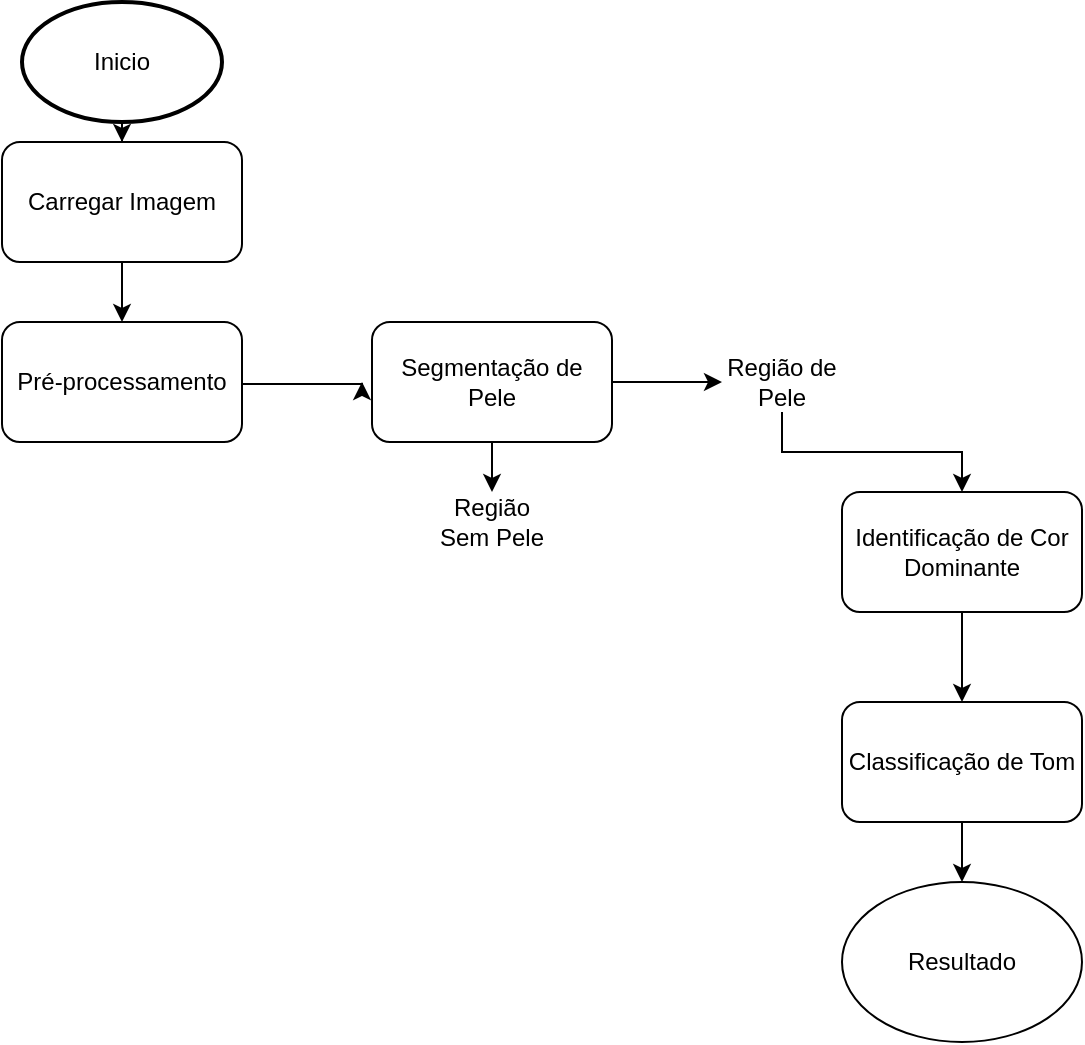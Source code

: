 <mxfile version="21.7.2" type="github">
  <diagram name="Page-1" id="Nu6TCX61glT7drE7bz35">
    <mxGraphModel dx="1088" dy="497" grid="1" gridSize="10" guides="1" tooltips="1" connect="1" arrows="1" fold="1" page="1" pageScale="1" pageWidth="850" pageHeight="1100" math="0" shadow="0">
      <root>
        <mxCell id="0" />
        <mxCell id="1" parent="0" />
        <mxCell id="I9uFl2cCiCg_D7ChLjlu-6" value="" style="edgeStyle=orthogonalEdgeStyle;rounded=0;orthogonalLoop=1;jettySize=auto;html=1;" parent="1" source="I9uFl2cCiCg_D7ChLjlu-1" target="I9uFl2cCiCg_D7ChLjlu-2" edge="1">
          <mxGeometry relative="1" as="geometry" />
        </mxCell>
        <mxCell id="I9uFl2cCiCg_D7ChLjlu-1" value="Inicio" style="strokeWidth=2;html=1;shape=mxgraph.flowchart.start_1;whiteSpace=wrap;" parent="1" vertex="1">
          <mxGeometry x="250" y="10" width="100" height="60" as="geometry" />
        </mxCell>
        <mxCell id="I9uFl2cCiCg_D7ChLjlu-7" value="" style="edgeStyle=orthogonalEdgeStyle;rounded=0;orthogonalLoop=1;jettySize=auto;html=1;" parent="1" source="I9uFl2cCiCg_D7ChLjlu-2" target="I9uFl2cCiCg_D7ChLjlu-5" edge="1">
          <mxGeometry relative="1" as="geometry" />
        </mxCell>
        <mxCell id="I9uFl2cCiCg_D7ChLjlu-2" value="Carregar Imagem" style="rounded=1;whiteSpace=wrap;html=1;" parent="1" vertex="1">
          <mxGeometry x="240" y="80" width="120" height="60" as="geometry" />
        </mxCell>
        <mxCell id="6RIXZbodaoMGD_x6Mzrq-5" value="" style="edgeStyle=orthogonalEdgeStyle;rounded=0;orthogonalLoop=1;jettySize=auto;html=1;" parent="1" source="I9uFl2cCiCg_D7ChLjlu-5" edge="1">
          <mxGeometry relative="1" as="geometry">
            <mxPoint x="420" y="200" as="targetPoint" />
            <Array as="points">
              <mxPoint x="245" y="200" />
              <mxPoint x="245" y="201" />
            </Array>
          </mxGeometry>
        </mxCell>
        <mxCell id="I9uFl2cCiCg_D7ChLjlu-5" value="Pré-processamento" style="rounded=1;whiteSpace=wrap;html=1;" parent="1" vertex="1">
          <mxGeometry x="240" y="170" width="120" height="60" as="geometry" />
        </mxCell>
        <mxCell id="6RIXZbodaoMGD_x6Mzrq-10" style="edgeStyle=orthogonalEdgeStyle;rounded=0;orthogonalLoop=1;jettySize=auto;html=1;" parent="1" source="6RIXZbodaoMGD_x6Mzrq-2" target="6RIXZbodaoMGD_x6Mzrq-3" edge="1">
          <mxGeometry relative="1" as="geometry" />
        </mxCell>
        <mxCell id="JJ5FJ9lUz9bUR3wlZYiz-11" value="" style="edgeStyle=orthogonalEdgeStyle;rounded=0;orthogonalLoop=1;jettySize=auto;html=1;" parent="1" source="6RIXZbodaoMGD_x6Mzrq-2" target="6RIXZbodaoMGD_x6Mzrq-4" edge="1">
          <mxGeometry relative="1" as="geometry" />
        </mxCell>
        <mxCell id="6RIXZbodaoMGD_x6Mzrq-2" value="Segmentação de Pele" style="rounded=1;whiteSpace=wrap;html=1;" parent="1" vertex="1">
          <mxGeometry x="425" y="170" width="120" height="60" as="geometry" />
        </mxCell>
        <mxCell id="JJ5FJ9lUz9bUR3wlZYiz-14" value="" style="edgeStyle=orthogonalEdgeStyle;rounded=0;orthogonalLoop=1;jettySize=auto;html=1;" parent="1" source="6RIXZbodaoMGD_x6Mzrq-3" target="JJ5FJ9lUz9bUR3wlZYiz-3" edge="1">
          <mxGeometry relative="1" as="geometry" />
        </mxCell>
        <mxCell id="6RIXZbodaoMGD_x6Mzrq-3" value="Região de Pele" style="text;html=1;strokeColor=none;fillColor=none;align=center;verticalAlign=middle;whiteSpace=wrap;rounded=0;" parent="1" vertex="1">
          <mxGeometry x="600" y="185" width="60" height="30" as="geometry" />
        </mxCell>
        <mxCell id="6RIXZbodaoMGD_x6Mzrq-4" value="Região Sem Pele" style="text;html=1;strokeColor=none;fillColor=none;align=center;verticalAlign=middle;whiteSpace=wrap;rounded=0;" parent="1" vertex="1">
          <mxGeometry x="455" y="255" width="60" height="30" as="geometry" />
        </mxCell>
        <mxCell id="JJ5FJ9lUz9bUR3wlZYiz-6" value="" style="edgeStyle=orthogonalEdgeStyle;rounded=0;orthogonalLoop=1;jettySize=auto;html=1;" parent="1" source="JJ5FJ9lUz9bUR3wlZYiz-3" target="JJ5FJ9lUz9bUR3wlZYiz-5" edge="1">
          <mxGeometry relative="1" as="geometry" />
        </mxCell>
        <mxCell id="JJ5FJ9lUz9bUR3wlZYiz-3" value="Identificação de Cor Dominante" style="rounded=1;whiteSpace=wrap;html=1;" parent="1" vertex="1">
          <mxGeometry x="660" y="255" width="120" height="60" as="geometry" />
        </mxCell>
        <mxCell id="JJ5FJ9lUz9bUR3wlZYiz-9" style="edgeStyle=orthogonalEdgeStyle;rounded=0;orthogonalLoop=1;jettySize=auto;html=1;entryX=0.5;entryY=0;entryDx=0;entryDy=0;" parent="1" source="JJ5FJ9lUz9bUR3wlZYiz-5" target="JJ5FJ9lUz9bUR3wlZYiz-8" edge="1">
          <mxGeometry relative="1" as="geometry" />
        </mxCell>
        <mxCell id="JJ5FJ9lUz9bUR3wlZYiz-5" value="Classificação de Tom" style="rounded=1;whiteSpace=wrap;html=1;" parent="1" vertex="1">
          <mxGeometry x="660" y="360" width="120" height="60" as="geometry" />
        </mxCell>
        <mxCell id="JJ5FJ9lUz9bUR3wlZYiz-8" value="Resultado" style="ellipse;whiteSpace=wrap;html=1;" parent="1" vertex="1">
          <mxGeometry x="660" y="450" width="120" height="80" as="geometry" />
        </mxCell>
      </root>
    </mxGraphModel>
  </diagram>
</mxfile>
